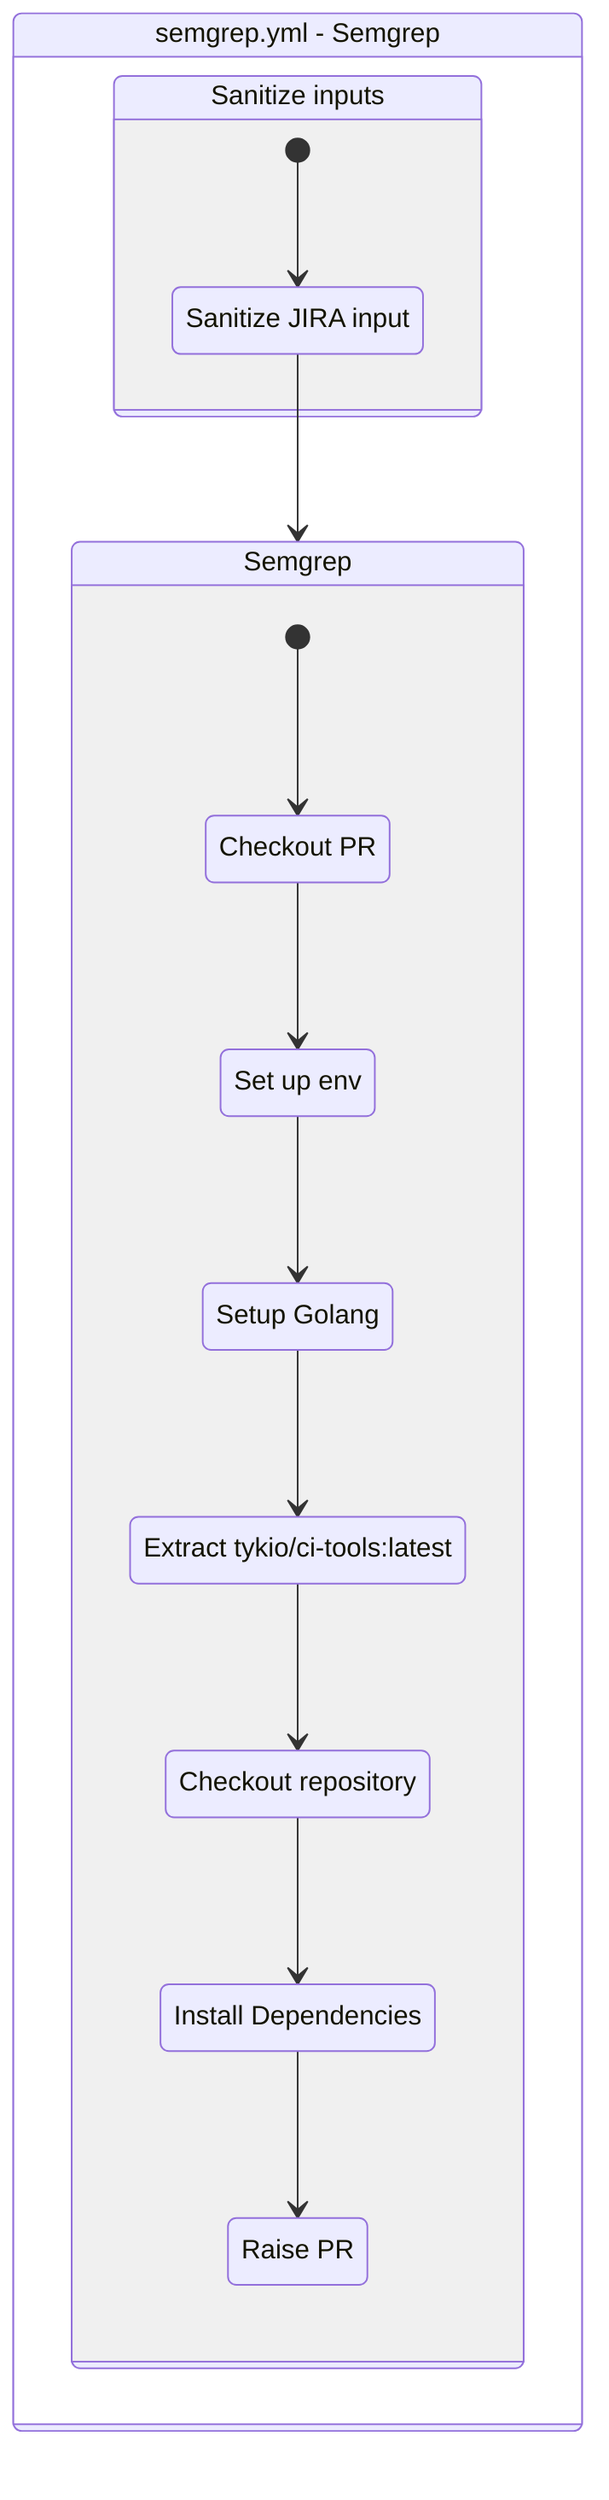 stateDiagram-v2
    workflow : semgrep.yml - Semgrep
    state workflow {
        sanitize: Sanitize inputs
        state sanitize {
            [*] --> step0sanitize
            step0sanitize : Sanitize JIRA input
            step0sanitize --> semgrep
        }

        semgrep: Semgrep
        state semgrep {
            [*] --> step0semgrep
            step0semgrep : Checkout PR
            step0semgrep --> step1semgrep
            step1semgrep : Set up env
            step1semgrep --> step2semgrep
            step2semgrep : Setup Golang
            step2semgrep --> step3semgrep
            step3semgrep : Extract tykio/ci-tools:latest
            step3semgrep --> step4semgrep
            step4semgrep : Checkout repository
            step4semgrep --> step5semgrep
            step5semgrep : Install Dependencies
            step5semgrep --> step9semgrep
            step9semgrep : Raise PR
        }
    }
